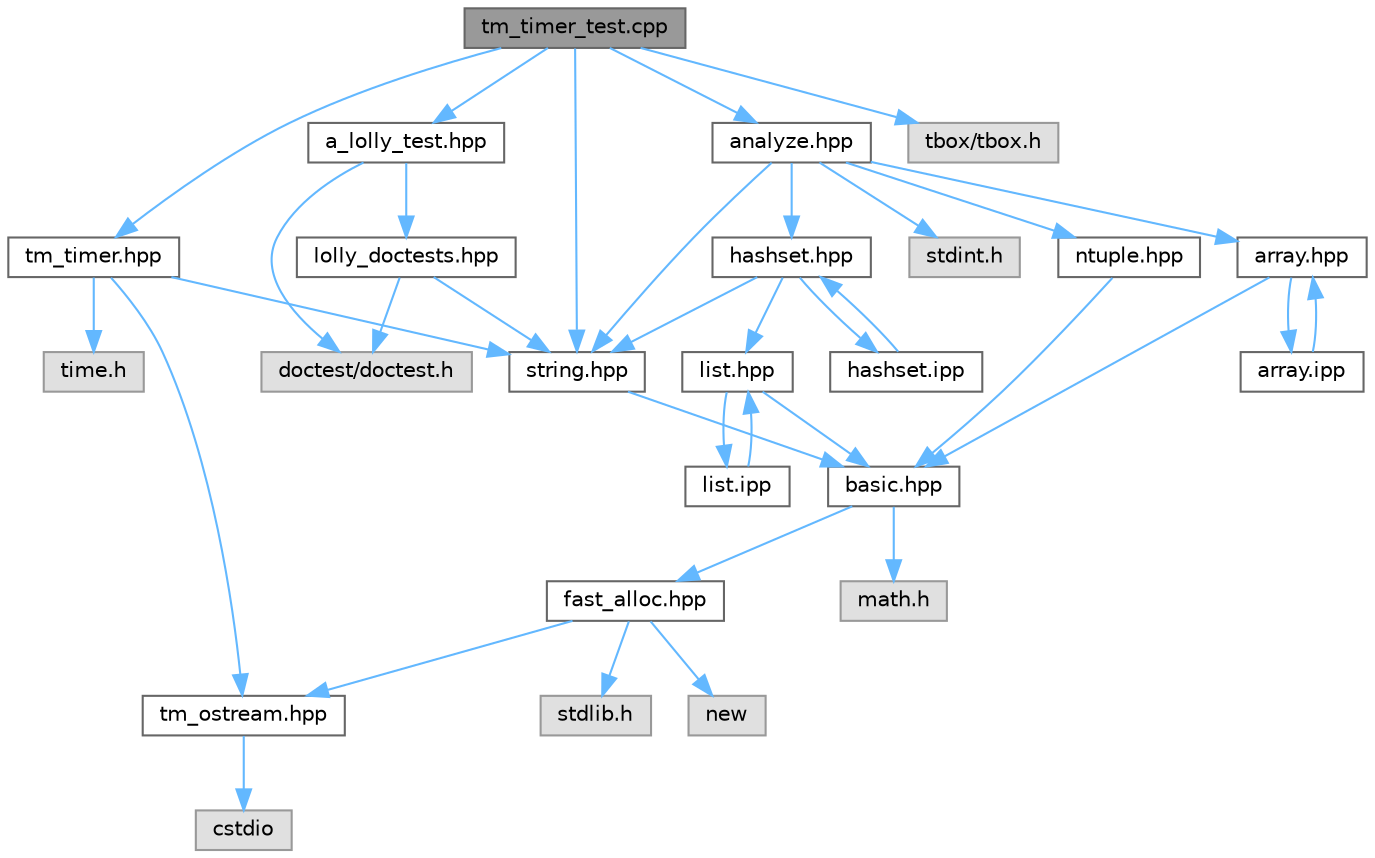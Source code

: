 digraph "tm_timer_test.cpp"
{
 // LATEX_PDF_SIZE
  bgcolor="transparent";
  edge [fontname=Helvetica,fontsize=10,labelfontname=Helvetica,labelfontsize=10];
  node [fontname=Helvetica,fontsize=10,shape=box,height=0.2,width=0.4];
  Node1 [label="tm_timer_test.cpp",height=0.2,width=0.4,color="gray40", fillcolor="grey60", style="filled", fontcolor="black",tooltip=" "];
  Node1 -> Node2 [color="steelblue1",style="solid"];
  Node2 [label="a_lolly_test.hpp",height=0.2,width=0.4,color="grey40", fillcolor="white", style="filled",URL="$a__lolly__test_8hpp.html",tooltip=" "];
  Node2 -> Node3 [color="steelblue1",style="solid"];
  Node3 [label="doctest/doctest.h",height=0.2,width=0.4,color="grey60", fillcolor="#E0E0E0", style="filled",tooltip=" "];
  Node2 -> Node4 [color="steelblue1",style="solid"];
  Node4 [label="lolly_doctests.hpp",height=0.2,width=0.4,color="grey40", fillcolor="white", style="filled",URL="$lolly__doctests_8hpp.html",tooltip=" "];
  Node4 -> Node3 [color="steelblue1",style="solid"];
  Node4 -> Node5 [color="steelblue1",style="solid"];
  Node5 [label="string.hpp",height=0.2,width=0.4,color="grey40", fillcolor="white", style="filled",URL="$string_8hpp.html",tooltip=" "];
  Node5 -> Node6 [color="steelblue1",style="solid"];
  Node6 [label="basic.hpp",height=0.2,width=0.4,color="grey40", fillcolor="white", style="filled",URL="$basic_8hpp.html",tooltip=" "];
  Node6 -> Node7 [color="steelblue1",style="solid"];
  Node7 [label="fast_alloc.hpp",height=0.2,width=0.4,color="grey40", fillcolor="white", style="filled",URL="$fast__alloc_8hpp.html",tooltip=" "];
  Node7 -> Node8 [color="steelblue1",style="solid"];
  Node8 [label="stdlib.h",height=0.2,width=0.4,color="grey60", fillcolor="#E0E0E0", style="filled",tooltip=" "];
  Node7 -> Node9 [color="steelblue1",style="solid"];
  Node9 [label="tm_ostream.hpp",height=0.2,width=0.4,color="grey40", fillcolor="white", style="filled",URL="$tm__ostream_8hpp.html",tooltip=" "];
  Node9 -> Node10 [color="steelblue1",style="solid"];
  Node10 [label="cstdio",height=0.2,width=0.4,color="grey60", fillcolor="#E0E0E0", style="filled",tooltip=" "];
  Node7 -> Node11 [color="steelblue1",style="solid"];
  Node11 [label="new",height=0.2,width=0.4,color="grey60", fillcolor="#E0E0E0", style="filled",tooltip=" "];
  Node6 -> Node12 [color="steelblue1",style="solid"];
  Node12 [label="math.h",height=0.2,width=0.4,color="grey60", fillcolor="#E0E0E0", style="filled",tooltip=" "];
  Node1 -> Node13 [color="steelblue1",style="solid"];
  Node13 [label="analyze.hpp",height=0.2,width=0.4,color="grey40", fillcolor="white", style="filled",URL="$analyze_8hpp.html",tooltip=" "];
  Node13 -> Node14 [color="steelblue1",style="solid"];
  Node14 [label="stdint.h",height=0.2,width=0.4,color="grey60", fillcolor="#E0E0E0", style="filled",tooltip=" "];
  Node13 -> Node15 [color="steelblue1",style="solid"];
  Node15 [label="array.hpp",height=0.2,width=0.4,color="grey40", fillcolor="white", style="filled",URL="$array_8hpp.html",tooltip=" "];
  Node15 -> Node6 [color="steelblue1",style="solid"];
  Node15 -> Node16 [color="steelblue1",style="solid"];
  Node16 [label="array.ipp",height=0.2,width=0.4,color="grey40", fillcolor="white", style="filled",URL="$array_8ipp.html",tooltip=" "];
  Node16 -> Node15 [color="steelblue1",style="solid"];
  Node13 -> Node17 [color="steelblue1",style="solid"];
  Node17 [label="hashset.hpp",height=0.2,width=0.4,color="grey40", fillcolor="white", style="filled",URL="$hashset_8hpp.html",tooltip=" "];
  Node17 -> Node18 [color="steelblue1",style="solid"];
  Node18 [label="list.hpp",height=0.2,width=0.4,color="grey40", fillcolor="white", style="filled",URL="$list_8hpp.html",tooltip=" "];
  Node18 -> Node6 [color="steelblue1",style="solid"];
  Node18 -> Node19 [color="steelblue1",style="solid"];
  Node19 [label="list.ipp",height=0.2,width=0.4,color="grey40", fillcolor="white", style="filled",URL="$list_8ipp.html",tooltip=" "];
  Node19 -> Node18 [color="steelblue1",style="solid"];
  Node17 -> Node5 [color="steelblue1",style="solid"];
  Node17 -> Node20 [color="steelblue1",style="solid"];
  Node20 [label="hashset.ipp",height=0.2,width=0.4,color="grey40", fillcolor="white", style="filled",URL="$hashset_8ipp.html",tooltip=" "];
  Node20 -> Node17 [color="steelblue1",style="solid"];
  Node13 -> Node21 [color="steelblue1",style="solid"];
  Node21 [label="ntuple.hpp",height=0.2,width=0.4,color="grey40", fillcolor="white", style="filled",URL="$ntuple_8hpp.html",tooltip=" "];
  Node21 -> Node6 [color="steelblue1",style="solid"];
  Node13 -> Node5 [color="steelblue1",style="solid"];
  Node1 -> Node5 [color="steelblue1",style="solid"];
  Node1 -> Node22 [color="steelblue1",style="solid"];
  Node22 [label="tm_timer.hpp",height=0.2,width=0.4,color="grey40", fillcolor="white", style="filled",URL="$tm__timer_8hpp.html",tooltip=" "];
  Node22 -> Node23 [color="steelblue1",style="solid"];
  Node23 [label="time.h",height=0.2,width=0.4,color="grey60", fillcolor="#E0E0E0", style="filled",tooltip=" "];
  Node22 -> Node5 [color="steelblue1",style="solid"];
  Node22 -> Node9 [color="steelblue1",style="solid"];
  Node1 -> Node24 [color="steelblue1",style="solid"];
  Node24 [label="tbox/tbox.h",height=0.2,width=0.4,color="grey60", fillcolor="#E0E0E0", style="filled",tooltip=" "];
}

